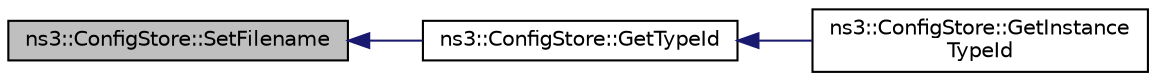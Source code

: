 digraph "ns3::ConfigStore::SetFilename"
{
  edge [fontname="Helvetica",fontsize="10",labelfontname="Helvetica",labelfontsize="10"];
  node [fontname="Helvetica",fontsize="10",shape=record];
  rankdir="LR";
  Node1 [label="ns3::ConfigStore::SetFilename",height=0.2,width=0.4,color="black", fillcolor="grey75", style="filled", fontcolor="black"];
  Node1 -> Node2 [dir="back",color="midnightblue",fontsize="10",style="solid"];
  Node2 [label="ns3::ConfigStore::GetTypeId",height=0.2,width=0.4,color="black", fillcolor="white", style="filled",URL="$da/d51/classns3_1_1ConfigStore.html#a2d97fcf9f1dbf395cfa184a191689e41"];
  Node2 -> Node3 [dir="back",color="midnightblue",fontsize="10",style="solid"];
  Node3 [label="ns3::ConfigStore::GetInstance\lTypeId",height=0.2,width=0.4,color="black", fillcolor="white", style="filled",URL="$da/d51/classns3_1_1ConfigStore.html#a921f68c1101ec218824dae2c0cdff528"];
}
